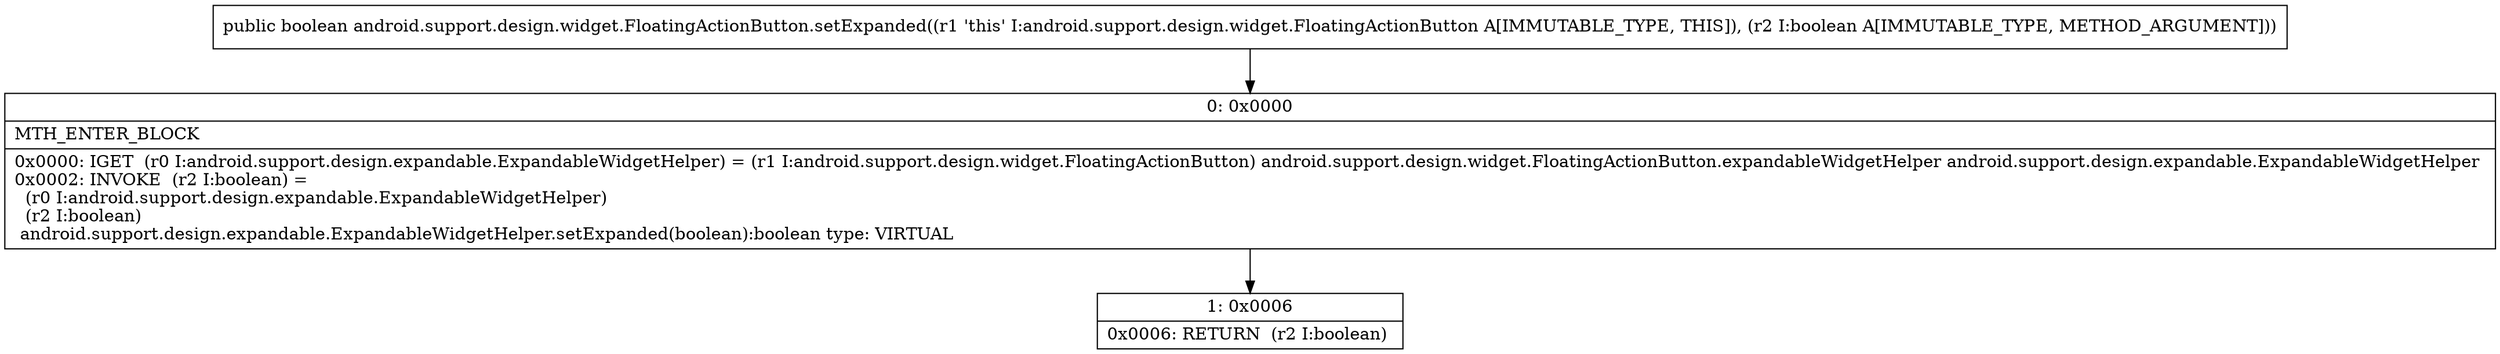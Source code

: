 digraph "CFG forandroid.support.design.widget.FloatingActionButton.setExpanded(Z)Z" {
Node_0 [shape=record,label="{0\:\ 0x0000|MTH_ENTER_BLOCK\l|0x0000: IGET  (r0 I:android.support.design.expandable.ExpandableWidgetHelper) = (r1 I:android.support.design.widget.FloatingActionButton) android.support.design.widget.FloatingActionButton.expandableWidgetHelper android.support.design.expandable.ExpandableWidgetHelper \l0x0002: INVOKE  (r2 I:boolean) = \l  (r0 I:android.support.design.expandable.ExpandableWidgetHelper)\l  (r2 I:boolean)\l android.support.design.expandable.ExpandableWidgetHelper.setExpanded(boolean):boolean type: VIRTUAL \l}"];
Node_1 [shape=record,label="{1\:\ 0x0006|0x0006: RETURN  (r2 I:boolean) \l}"];
MethodNode[shape=record,label="{public boolean android.support.design.widget.FloatingActionButton.setExpanded((r1 'this' I:android.support.design.widget.FloatingActionButton A[IMMUTABLE_TYPE, THIS]), (r2 I:boolean A[IMMUTABLE_TYPE, METHOD_ARGUMENT])) }"];
MethodNode -> Node_0;
Node_0 -> Node_1;
}

